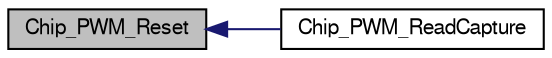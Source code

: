 digraph "Chip_PWM_Reset"
{
  edge [fontname="FreeSans",fontsize="10",labelfontname="FreeSans",labelfontsize="10"];
  node [fontname="FreeSans",fontsize="10",shape=record];
  rankdir="LR";
  Node1 [label="Chip_PWM_Reset",height=0.2,width=0.4,color="black", fillcolor="grey75", style="filled", fontcolor="black"];
  Node1 -> Node2 [dir="back",color="midnightblue",fontsize="10",style="solid"];
  Node2 [label="Chip_PWM_ReadCapture",height=0.2,width=0.4,color="black", fillcolor="white", style="filled",URL="$pwm__17xx__40xx_8h.html#ac4cb6d2fbcbd813039ddd8e148efaea9",tooltip="Reads a capture register. "];
}
